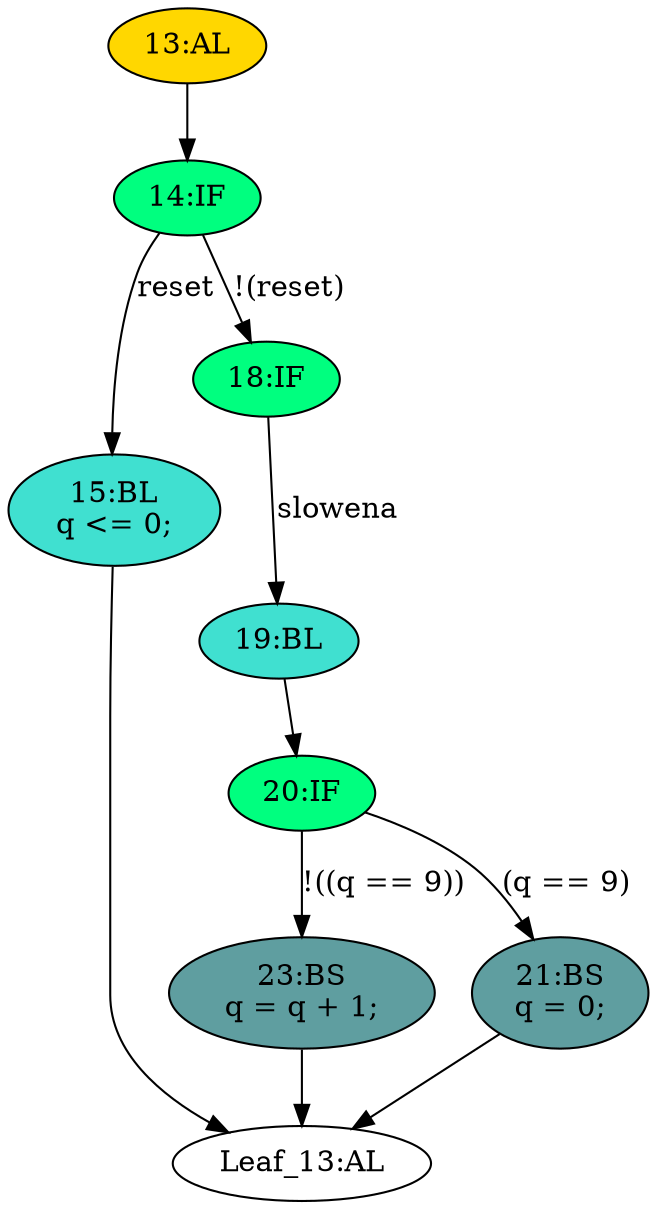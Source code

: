strict digraph "" {
	node [label="\N"];
	"23:BS"	[ast="<pyverilog.vparser.ast.BlockingSubstitution object at 0x7f03a2f6c4d0>",
		fillcolor=cadetblue,
		label="23:BS
q = q + 1;",
		statements="[<pyverilog.vparser.ast.BlockingSubstitution object at 0x7f03a2f6c4d0>]",
		style=filled,
		typ=BlockingSubstitution];
	"Leaf_13:AL"	[def_var="['q']",
		label="Leaf_13:AL"];
	"23:BS" -> "Leaf_13:AL"	[cond="[]",
		lineno=None];
	"19:BL"	[ast="<pyverilog.vparser.ast.Block object at 0x7f03a2f6c7d0>",
		fillcolor=turquoise,
		label="19:BL",
		statements="[]",
		style=filled,
		typ=Block];
	"20:IF"	[ast="<pyverilog.vparser.ast.IfStatement object at 0x7f03a2f6c810>",
		fillcolor=springgreen,
		label="20:IF",
		statements="[]",
		style=filled,
		typ=IfStatement];
	"19:BL" -> "20:IF"	[cond="[]",
		lineno=None];
	"13:AL"	[ast="<pyverilog.vparser.ast.Always object at 0x7f03a2f6cad0>",
		clk_sens=True,
		fillcolor=gold,
		label="13:AL",
		sens="['clk', 'reset']",
		statements="[]",
		style=filled,
		typ=Always,
		use_var="['reset', 'q', 'slowena']"];
	"14:IF"	[ast="<pyverilog.vparser.ast.IfStatement object at 0x7f03a2f6cc50>",
		fillcolor=springgreen,
		label="14:IF",
		statements="[]",
		style=filled,
		typ=IfStatement];
	"13:AL" -> "14:IF"	[cond="[]",
		lineno=None];
	"15:BL"	[ast="<pyverilog.vparser.ast.Block object at 0x7f03a2f6cd10>",
		fillcolor=turquoise,
		label="15:BL
q <= 0;",
		statements="[<pyverilog.vparser.ast.NonblockingSubstitution object at 0x7f03a2f6cd50>]",
		style=filled,
		typ=Block];
	"15:BL" -> "Leaf_13:AL"	[cond="[]",
		lineno=None];
	"18:IF"	[ast="<pyverilog.vparser.ast.IfStatement object at 0x7f03a2f6cc90>",
		fillcolor=springgreen,
		label="18:IF",
		statements="[]",
		style=filled,
		typ=IfStatement];
	"18:IF" -> "19:BL"	[cond="['slowena']",
		label=slowena,
		lineno=18];
	"14:IF" -> "15:BL"	[cond="['reset']",
		label=reset,
		lineno=14];
	"14:IF" -> "18:IF"	[cond="['reset']",
		label="!(reset)",
		lineno=14];
	"20:IF" -> "23:BS"	[cond="['q']",
		label="!((q == 9))",
		lineno=20];
	"21:BS"	[ast="<pyverilog.vparser.ast.BlockingSubstitution object at 0x7f03a2f6c8d0>",
		fillcolor=cadetblue,
		label="21:BS
q = 0;",
		statements="[<pyverilog.vparser.ast.BlockingSubstitution object at 0x7f03a2f6c8d0>]",
		style=filled,
		typ=BlockingSubstitution];
	"20:IF" -> "21:BS"	[cond="['q']",
		label="(q == 9)",
		lineno=20];
	"21:BS" -> "Leaf_13:AL"	[cond="[]",
		lineno=None];
}
